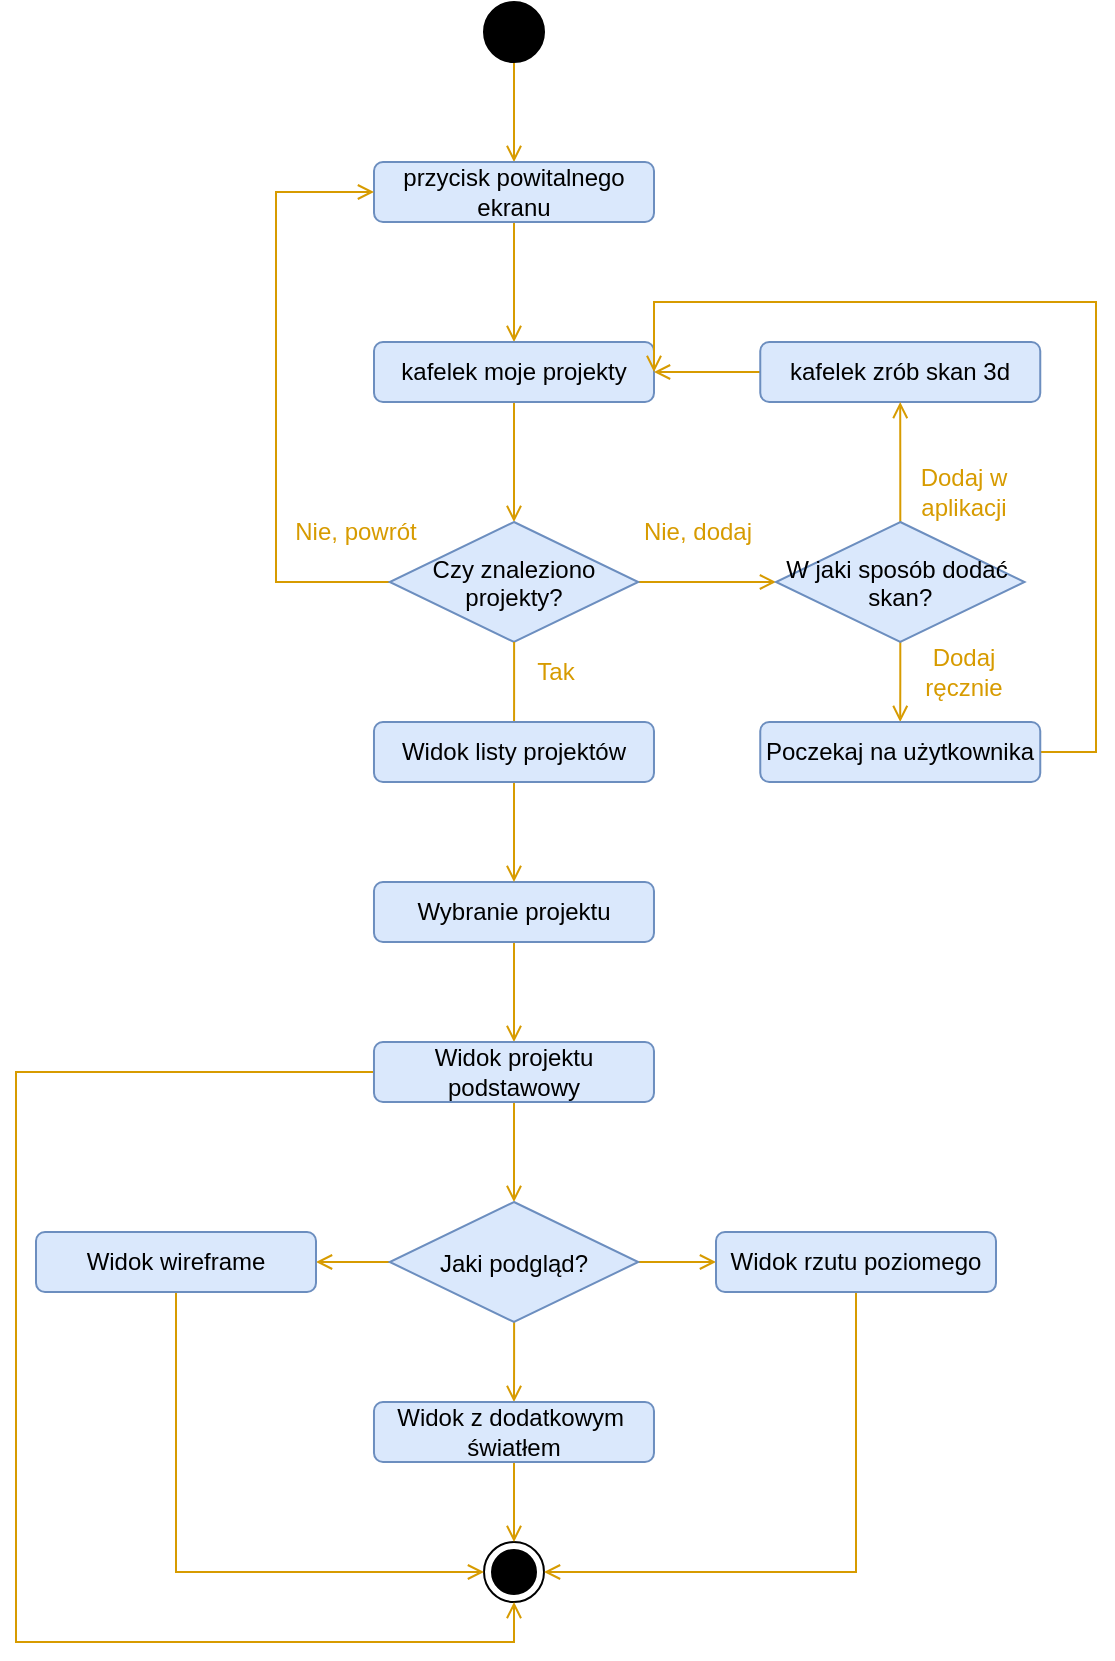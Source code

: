 <mxfile version="22.1.2" type="device">
  <diagram name="Strona-1" id="MSKjf9PT-Edn4RTgWR14">
    <mxGraphModel dx="1234" dy="1142" grid="1" gridSize="10" guides="1" tooltips="1" connect="1" arrows="1" fold="1" page="1" pageScale="1" pageWidth="827" pageHeight="1169" math="0" shadow="0">
      <root>
        <mxCell id="0" />
        <mxCell id="1" parent="0" />
        <mxCell id="p0aysY3lliT1-a4iwBMf-4" style="edgeStyle=orthogonalEdgeStyle;rounded=0;orthogonalLoop=1;jettySize=auto;html=1;entryX=0.5;entryY=0;entryDx=0;entryDy=0;fillColor=#ffe6cc;strokeColor=#D79B00;endArrow=open;endFill=0;" parent="1" source="p0aysY3lliT1-a4iwBMf-1" target="p0aysY3lliT1-a4iwBMf-3" edge="1">
          <mxGeometry relative="1" as="geometry" />
        </mxCell>
        <mxCell id="p0aysY3lliT1-a4iwBMf-1" value="" style="ellipse;fillColor=strokeColor;html=1;" parent="1" vertex="1">
          <mxGeometry x="384" y="130" width="30" height="30" as="geometry" />
        </mxCell>
        <mxCell id="p0aysY3lliT1-a4iwBMf-6" style="edgeStyle=orthogonalEdgeStyle;rounded=0;orthogonalLoop=1;jettySize=auto;html=1;fillColor=#d5e8d4;strokeColor=#D79B00;endArrow=open;endFill=0;" parent="1" source="p0aysY3lliT1-a4iwBMf-3" target="p0aysY3lliT1-a4iwBMf-5" edge="1">
          <mxGeometry relative="1" as="geometry" />
        </mxCell>
        <mxCell id="p0aysY3lliT1-a4iwBMf-3" value="przycisk powitalnego ekranu" style="rounded=1;whiteSpace=wrap;html=1;fillColor=#dae8fc;strokeColor=#6c8ebf;" parent="1" vertex="1">
          <mxGeometry x="329" y="210" width="140" height="30" as="geometry" />
        </mxCell>
        <mxCell id="p0aysY3lliT1-a4iwBMf-8" style="edgeStyle=orthogonalEdgeStyle;rounded=0;orthogonalLoop=1;jettySize=auto;html=1;entryX=0.5;entryY=0;entryDx=0;entryDy=0;fillColor=#d5e8d4;strokeColor=#D79B00;endArrow=open;endFill=0;" parent="1" source="p0aysY3lliT1-a4iwBMf-5" target="p0aysY3lliT1-a4iwBMf-7" edge="1">
          <mxGeometry relative="1" as="geometry" />
        </mxCell>
        <mxCell id="p0aysY3lliT1-a4iwBMf-5" value="kafelek moje projekty" style="rounded=1;whiteSpace=wrap;html=1;fillColor=#dae8fc;strokeColor=#6c8ebf;" parent="1" vertex="1">
          <mxGeometry x="329" y="300" width="140" height="30" as="geometry" />
        </mxCell>
        <mxCell id="p0aysY3lliT1-a4iwBMf-14" style="edgeStyle=orthogonalEdgeStyle;rounded=0;orthogonalLoop=1;jettySize=auto;html=1;entryX=0;entryY=0.5;entryDx=0;entryDy=0;strokeColor=#D79B00;endArrow=open;endFill=0;" parent="1" source="p0aysY3lliT1-a4iwBMf-7" target="p0aysY3lliT1-a4iwBMf-3" edge="1">
          <mxGeometry relative="1" as="geometry">
            <Array as="points">
              <mxPoint x="280" y="420" />
              <mxPoint x="280" y="225" />
            </Array>
          </mxGeometry>
        </mxCell>
        <mxCell id="rqQcMHXjJi9KQpZ4CL05-6" style="edgeStyle=orthogonalEdgeStyle;rounded=0;orthogonalLoop=1;jettySize=auto;html=1;entryX=0;entryY=0.5;entryDx=0;entryDy=0;endArrow=open;endFill=0;strokeColor=#D79B00;" edge="1" parent="1" source="p0aysY3lliT1-a4iwBMf-7" target="rqQcMHXjJi9KQpZ4CL05-5">
          <mxGeometry relative="1" as="geometry" />
        </mxCell>
        <mxCell id="p0aysY3lliT1-a4iwBMf-7" value="Czy znaleziono &#xa;projekty?" style="rhombus;fillColor=#dae8fc;strokeColor=#6c8ebf;" parent="1" vertex="1">
          <mxGeometry x="336.87" y="390" width="124.25" height="60" as="geometry" />
        </mxCell>
        <mxCell id="rqQcMHXjJi9KQpZ4CL05-3" style="edgeStyle=orthogonalEdgeStyle;rounded=0;orthogonalLoop=1;jettySize=auto;html=1;entryX=0.5;entryY=0;entryDx=0;entryDy=0;endArrow=open;endFill=0;strokeColor=#D79B00;" edge="1" parent="1" source="p0aysY3lliT1-a4iwBMf-9" target="rqQcMHXjJi9KQpZ4CL05-1">
          <mxGeometry relative="1" as="geometry" />
        </mxCell>
        <mxCell id="p0aysY3lliT1-a4iwBMf-9" value="Wybranie projektu" style="rounded=1;whiteSpace=wrap;html=1;fillColor=#dae8fc;strokeColor=#6c8ebf;" parent="1" vertex="1">
          <mxGeometry x="328.99" y="570" width="140" height="30" as="geometry" />
        </mxCell>
        <mxCell id="p0aysY3lliT1-a4iwBMf-11" value="&lt;font color=&quot;#d79b00&quot;&gt;Tak&lt;/font&gt;" style="text;html=1;strokeColor=none;fillColor=none;align=center;verticalAlign=middle;whiteSpace=wrap;rounded=0;" parent="1" vertex="1">
          <mxGeometry x="390" y="450" width="60" height="30" as="geometry" />
        </mxCell>
        <mxCell id="p0aysY3lliT1-a4iwBMf-12" value="&lt;font color=&quot;#d79b00&quot;&gt;Nie, powrót&lt;/font&gt;" style="text;html=1;strokeColor=none;fillColor=none;align=center;verticalAlign=middle;whiteSpace=wrap;rounded=0;" parent="1" vertex="1">
          <mxGeometry x="280" y="380" width="80" height="30" as="geometry" />
        </mxCell>
        <mxCell id="p0aysY3lliT1-a4iwBMf-15" value="" style="ellipse;html=1;shape=endState;fillColor=strokeColor;" parent="1" vertex="1">
          <mxGeometry x="384" y="900" width="30" height="30" as="geometry" />
        </mxCell>
        <mxCell id="p0aysY3lliT1-a4iwBMf-19" style="edgeStyle=orthogonalEdgeStyle;rounded=0;orthogonalLoop=1;jettySize=auto;html=1;entryX=0.329;entryY=0.5;entryDx=0;entryDy=0;entryPerimeter=0;endArrow=open;endFill=0;strokeColor=#D79B00;" parent="1" source="p0aysY3lliT1-a4iwBMf-7" edge="1">
          <mxGeometry relative="1" as="geometry">
            <mxPoint x="398.99" y="509.145" as="targetPoint" />
          </mxGeometry>
        </mxCell>
        <mxCell id="rqQcMHXjJi9KQpZ4CL05-2" style="edgeStyle=orthogonalEdgeStyle;rounded=0;orthogonalLoop=1;jettySize=auto;html=1;entryX=0.5;entryY=0;entryDx=0;entryDy=0;endArrow=open;endFill=0;strokeColor=#D79B00;" edge="1" parent="1" source="p0aysY3lliT1-a4iwBMf-21" target="p0aysY3lliT1-a4iwBMf-9">
          <mxGeometry relative="1" as="geometry" />
        </mxCell>
        <mxCell id="p0aysY3lliT1-a4iwBMf-21" value="Widok listy projektów" style="rounded=1;whiteSpace=wrap;html=1;fillColor=#dae8fc;strokeColor=#6c8ebf;" parent="1" vertex="1">
          <mxGeometry x="328.99" y="490" width="140" height="30" as="geometry" />
        </mxCell>
        <mxCell id="rqQcMHXjJi9KQpZ4CL05-19" style="edgeStyle=orthogonalEdgeStyle;rounded=0;orthogonalLoop=1;jettySize=auto;html=1;entryX=0.5;entryY=0;entryDx=0;entryDy=0;endArrow=open;endFill=0;strokeColor=#D79B00;" edge="1" parent="1" source="rqQcMHXjJi9KQpZ4CL05-1" target="rqQcMHXjJi9KQpZ4CL05-18">
          <mxGeometry relative="1" as="geometry" />
        </mxCell>
        <mxCell id="rqQcMHXjJi9KQpZ4CL05-30" style="edgeStyle=orthogonalEdgeStyle;rounded=0;orthogonalLoop=1;jettySize=auto;html=1;entryX=0.5;entryY=1;entryDx=0;entryDy=0;endArrow=open;endFill=0;strokeColor=#D79B00;" edge="1" parent="1" source="rqQcMHXjJi9KQpZ4CL05-1" target="p0aysY3lliT1-a4iwBMf-15">
          <mxGeometry relative="1" as="geometry">
            <Array as="points">
              <mxPoint x="150" y="665" />
              <mxPoint x="150" y="950" />
              <mxPoint x="399" y="950" />
            </Array>
          </mxGeometry>
        </mxCell>
        <mxCell id="rqQcMHXjJi9KQpZ4CL05-1" value="Widok projektu podstawowy" style="rounded=1;whiteSpace=wrap;html=1;fillColor=#dae8fc;strokeColor=#6c8ebf;" vertex="1" parent="1">
          <mxGeometry x="328.99" y="650" width="140" height="30" as="geometry" />
        </mxCell>
        <mxCell id="rqQcMHXjJi9KQpZ4CL05-13" style="edgeStyle=orthogonalEdgeStyle;rounded=0;orthogonalLoop=1;jettySize=auto;html=1;endArrow=open;endFill=0;strokeColor=#D79B00;" edge="1" parent="1" source="rqQcMHXjJi9KQpZ4CL05-4" target="p0aysY3lliT1-a4iwBMf-5">
          <mxGeometry relative="1" as="geometry" />
        </mxCell>
        <mxCell id="rqQcMHXjJi9KQpZ4CL05-4" value="kafelek zrób skan 3d" style="rounded=1;whiteSpace=wrap;html=1;fillColor=#dae8fc;strokeColor=#6c8ebf;" vertex="1" parent="1">
          <mxGeometry x="522.13" y="300" width="140" height="30" as="geometry" />
        </mxCell>
        <mxCell id="rqQcMHXjJi9KQpZ4CL05-10" style="edgeStyle=orthogonalEdgeStyle;rounded=0;orthogonalLoop=1;jettySize=auto;html=1;endArrow=open;endFill=0;strokeColor=#D79B00;" edge="1" parent="1" source="rqQcMHXjJi9KQpZ4CL05-5" target="rqQcMHXjJi9KQpZ4CL05-8">
          <mxGeometry relative="1" as="geometry" />
        </mxCell>
        <mxCell id="rqQcMHXjJi9KQpZ4CL05-12" style="edgeStyle=orthogonalEdgeStyle;rounded=0;orthogonalLoop=1;jettySize=auto;html=1;endArrow=open;endFill=0;strokeColor=#D79B00;" edge="1" parent="1" source="rqQcMHXjJi9KQpZ4CL05-5" target="rqQcMHXjJi9KQpZ4CL05-4">
          <mxGeometry relative="1" as="geometry" />
        </mxCell>
        <mxCell id="rqQcMHXjJi9KQpZ4CL05-5" value="W jaki sposób dodać &#xa;skan?" style="rhombus;fillColor=#dae8fc;strokeColor=#6c8ebf;" vertex="1" parent="1">
          <mxGeometry x="530" y="390" width="124.25" height="60" as="geometry" />
        </mxCell>
        <mxCell id="rqQcMHXjJi9KQpZ4CL05-7" value="&lt;font color=&quot;#d79b00&quot;&gt;Nie, dodaj&lt;/font&gt;" style="text;html=1;strokeColor=none;fillColor=none;align=center;verticalAlign=middle;whiteSpace=wrap;rounded=0;" vertex="1" parent="1">
          <mxGeometry x="461.12" y="380" width="60" height="30" as="geometry" />
        </mxCell>
        <mxCell id="rqQcMHXjJi9KQpZ4CL05-15" style="edgeStyle=orthogonalEdgeStyle;rounded=0;orthogonalLoop=1;jettySize=auto;html=1;entryX=1;entryY=0.5;entryDx=0;entryDy=0;endArrow=open;endFill=0;strokeColor=#D79B00;" edge="1" parent="1" source="rqQcMHXjJi9KQpZ4CL05-8" target="p0aysY3lliT1-a4iwBMf-5">
          <mxGeometry relative="1" as="geometry">
            <mxPoint x="480" y="300" as="targetPoint" />
            <Array as="points">
              <mxPoint x="690" y="505" />
              <mxPoint x="690" y="280" />
              <mxPoint x="469" y="280" />
            </Array>
          </mxGeometry>
        </mxCell>
        <mxCell id="rqQcMHXjJi9KQpZ4CL05-8" value="Poczekaj na użytkownika" style="rounded=1;whiteSpace=wrap;html=1;fillColor=#dae8fc;strokeColor=#6c8ebf;" vertex="1" parent="1">
          <mxGeometry x="522.13" y="490" width="140" height="30" as="geometry" />
        </mxCell>
        <mxCell id="rqQcMHXjJi9KQpZ4CL05-16" value="&lt;font color=&quot;#d79b00&quot;&gt;Dodaj w aplikacji&lt;/font&gt;" style="text;html=1;strokeColor=none;fillColor=none;align=center;verticalAlign=middle;whiteSpace=wrap;rounded=0;" vertex="1" parent="1">
          <mxGeometry x="594.25" y="360" width="60" height="30" as="geometry" />
        </mxCell>
        <mxCell id="rqQcMHXjJi9KQpZ4CL05-17" value="&lt;font color=&quot;#d79b00&quot;&gt;Dodaj ręcznie&lt;/font&gt;" style="text;html=1;strokeColor=none;fillColor=none;align=center;verticalAlign=middle;whiteSpace=wrap;rounded=0;" vertex="1" parent="1">
          <mxGeometry x="594.25" y="450" width="60" height="30" as="geometry" />
        </mxCell>
        <mxCell id="rqQcMHXjJi9KQpZ4CL05-23" style="edgeStyle=orthogonalEdgeStyle;rounded=0;orthogonalLoop=1;jettySize=auto;html=1;entryX=0.5;entryY=0;entryDx=0;entryDy=0;endArrow=open;endFill=0;strokeColor=#D79B00;" edge="1" parent="1" source="rqQcMHXjJi9KQpZ4CL05-18" target="rqQcMHXjJi9KQpZ4CL05-21">
          <mxGeometry relative="1" as="geometry" />
        </mxCell>
        <mxCell id="rqQcMHXjJi9KQpZ4CL05-24" style="edgeStyle=orthogonalEdgeStyle;rounded=0;orthogonalLoop=1;jettySize=auto;html=1;entryX=1;entryY=0.5;entryDx=0;entryDy=0;endArrow=open;endFill=0;strokeColor=#D79B00;" edge="1" parent="1" source="rqQcMHXjJi9KQpZ4CL05-18" target="rqQcMHXjJi9KQpZ4CL05-20">
          <mxGeometry relative="1" as="geometry" />
        </mxCell>
        <mxCell id="rqQcMHXjJi9KQpZ4CL05-25" style="edgeStyle=orthogonalEdgeStyle;rounded=0;orthogonalLoop=1;jettySize=auto;html=1;entryX=0;entryY=0.5;entryDx=0;entryDy=0;endArrow=open;endFill=0;strokeColor=#D79B00;" edge="1" parent="1" source="rqQcMHXjJi9KQpZ4CL05-18" target="rqQcMHXjJi9KQpZ4CL05-22">
          <mxGeometry relative="1" as="geometry" />
        </mxCell>
        <mxCell id="rqQcMHXjJi9KQpZ4CL05-18" value="Jaki podgląd?" style="rhombus;fillColor=#dae8fc;strokeColor=#6c8ebf;" vertex="1" parent="1">
          <mxGeometry x="336.87" y="730" width="124.25" height="60" as="geometry" />
        </mxCell>
        <mxCell id="rqQcMHXjJi9KQpZ4CL05-27" style="edgeStyle=orthogonalEdgeStyle;rounded=0;orthogonalLoop=1;jettySize=auto;html=1;entryX=0;entryY=0.5;entryDx=0;entryDy=0;endArrow=open;endFill=0;strokeColor=#D79B00;" edge="1" parent="1" source="rqQcMHXjJi9KQpZ4CL05-20" target="p0aysY3lliT1-a4iwBMf-15">
          <mxGeometry relative="1" as="geometry">
            <Array as="points">
              <mxPoint x="230" y="915" />
            </Array>
          </mxGeometry>
        </mxCell>
        <mxCell id="rqQcMHXjJi9KQpZ4CL05-20" value="Widok wireframe" style="rounded=1;whiteSpace=wrap;html=1;fillColor=#dae8fc;strokeColor=#6c8ebf;" vertex="1" parent="1">
          <mxGeometry x="160" y="745" width="140" height="30" as="geometry" />
        </mxCell>
        <mxCell id="rqQcMHXjJi9KQpZ4CL05-26" style="edgeStyle=orthogonalEdgeStyle;rounded=0;orthogonalLoop=1;jettySize=auto;html=1;entryX=0.5;entryY=0;entryDx=0;entryDy=0;endArrow=open;endFill=0;strokeColor=#D79B00;" edge="1" parent="1" source="rqQcMHXjJi9KQpZ4CL05-21" target="p0aysY3lliT1-a4iwBMf-15">
          <mxGeometry relative="1" as="geometry" />
        </mxCell>
        <mxCell id="rqQcMHXjJi9KQpZ4CL05-21" value="Widok z dodatkowym&amp;nbsp;&lt;br&gt;światłem" style="rounded=1;whiteSpace=wrap;html=1;fillColor=#dae8fc;strokeColor=#6c8ebf;" vertex="1" parent="1">
          <mxGeometry x="328.99" y="830" width="140" height="30" as="geometry" />
        </mxCell>
        <mxCell id="rqQcMHXjJi9KQpZ4CL05-29" style="edgeStyle=orthogonalEdgeStyle;rounded=0;orthogonalLoop=1;jettySize=auto;html=1;entryX=1;entryY=0.5;entryDx=0;entryDy=0;endArrow=open;endFill=0;strokeColor=#D79B00;" edge="1" parent="1" source="rqQcMHXjJi9KQpZ4CL05-22" target="p0aysY3lliT1-a4iwBMf-15">
          <mxGeometry relative="1" as="geometry">
            <Array as="points">
              <mxPoint x="570" y="915" />
            </Array>
          </mxGeometry>
        </mxCell>
        <mxCell id="rqQcMHXjJi9KQpZ4CL05-22" value="Widok rzutu poziomego" style="rounded=1;whiteSpace=wrap;html=1;fillColor=#dae8fc;strokeColor=#6c8ebf;" vertex="1" parent="1">
          <mxGeometry x="500" y="745" width="140" height="30" as="geometry" />
        </mxCell>
      </root>
    </mxGraphModel>
  </diagram>
</mxfile>
